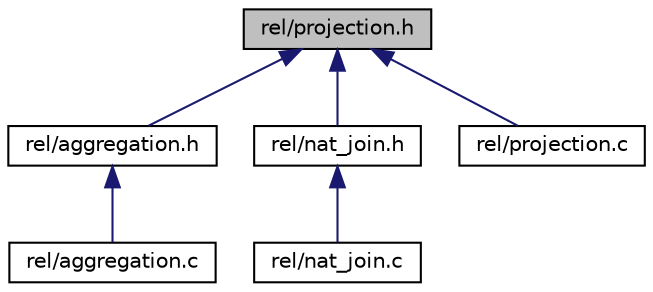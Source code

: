 digraph "rel/projection.h"
{
  bgcolor="transparent";
  edge [fontname="Helvetica",fontsize="10",labelfontname="Helvetica",labelfontsize="10"];
  node [fontname="Helvetica",fontsize="10",shape=record];
  Node1 [label="rel/projection.h",height=0.2,width=0.4,color="black", fillcolor="grey75", style="filled" fontcolor="black"];
  Node1 -> Node2 [dir="back",color="midnightblue",fontsize="10",style="solid"];
  Node2 [label="rel/aggregation.h",height=0.2,width=0.4,color="black",URL="$aggregation_8h.html"];
  Node2 -> Node3 [dir="back",color="midnightblue",fontsize="10",style="solid"];
  Node3 [label="rel/aggregation.c",height=0.2,width=0.4,color="black",URL="$aggregation_8c.html"];
  Node1 -> Node4 [dir="back",color="midnightblue",fontsize="10",style="solid"];
  Node4 [label="rel/nat_join.h",height=0.2,width=0.4,color="black",URL="$nat__join_8h.html"];
  Node4 -> Node5 [dir="back",color="midnightblue",fontsize="10",style="solid"];
  Node5 [label="rel/nat_join.c",height=0.2,width=0.4,color="black",URL="$nat__join_8c.html"];
  Node1 -> Node6 [dir="back",color="midnightblue",fontsize="10",style="solid"];
  Node6 [label="rel/projection.c",height=0.2,width=0.4,color="black",URL="$projection_8c.html"];
}
